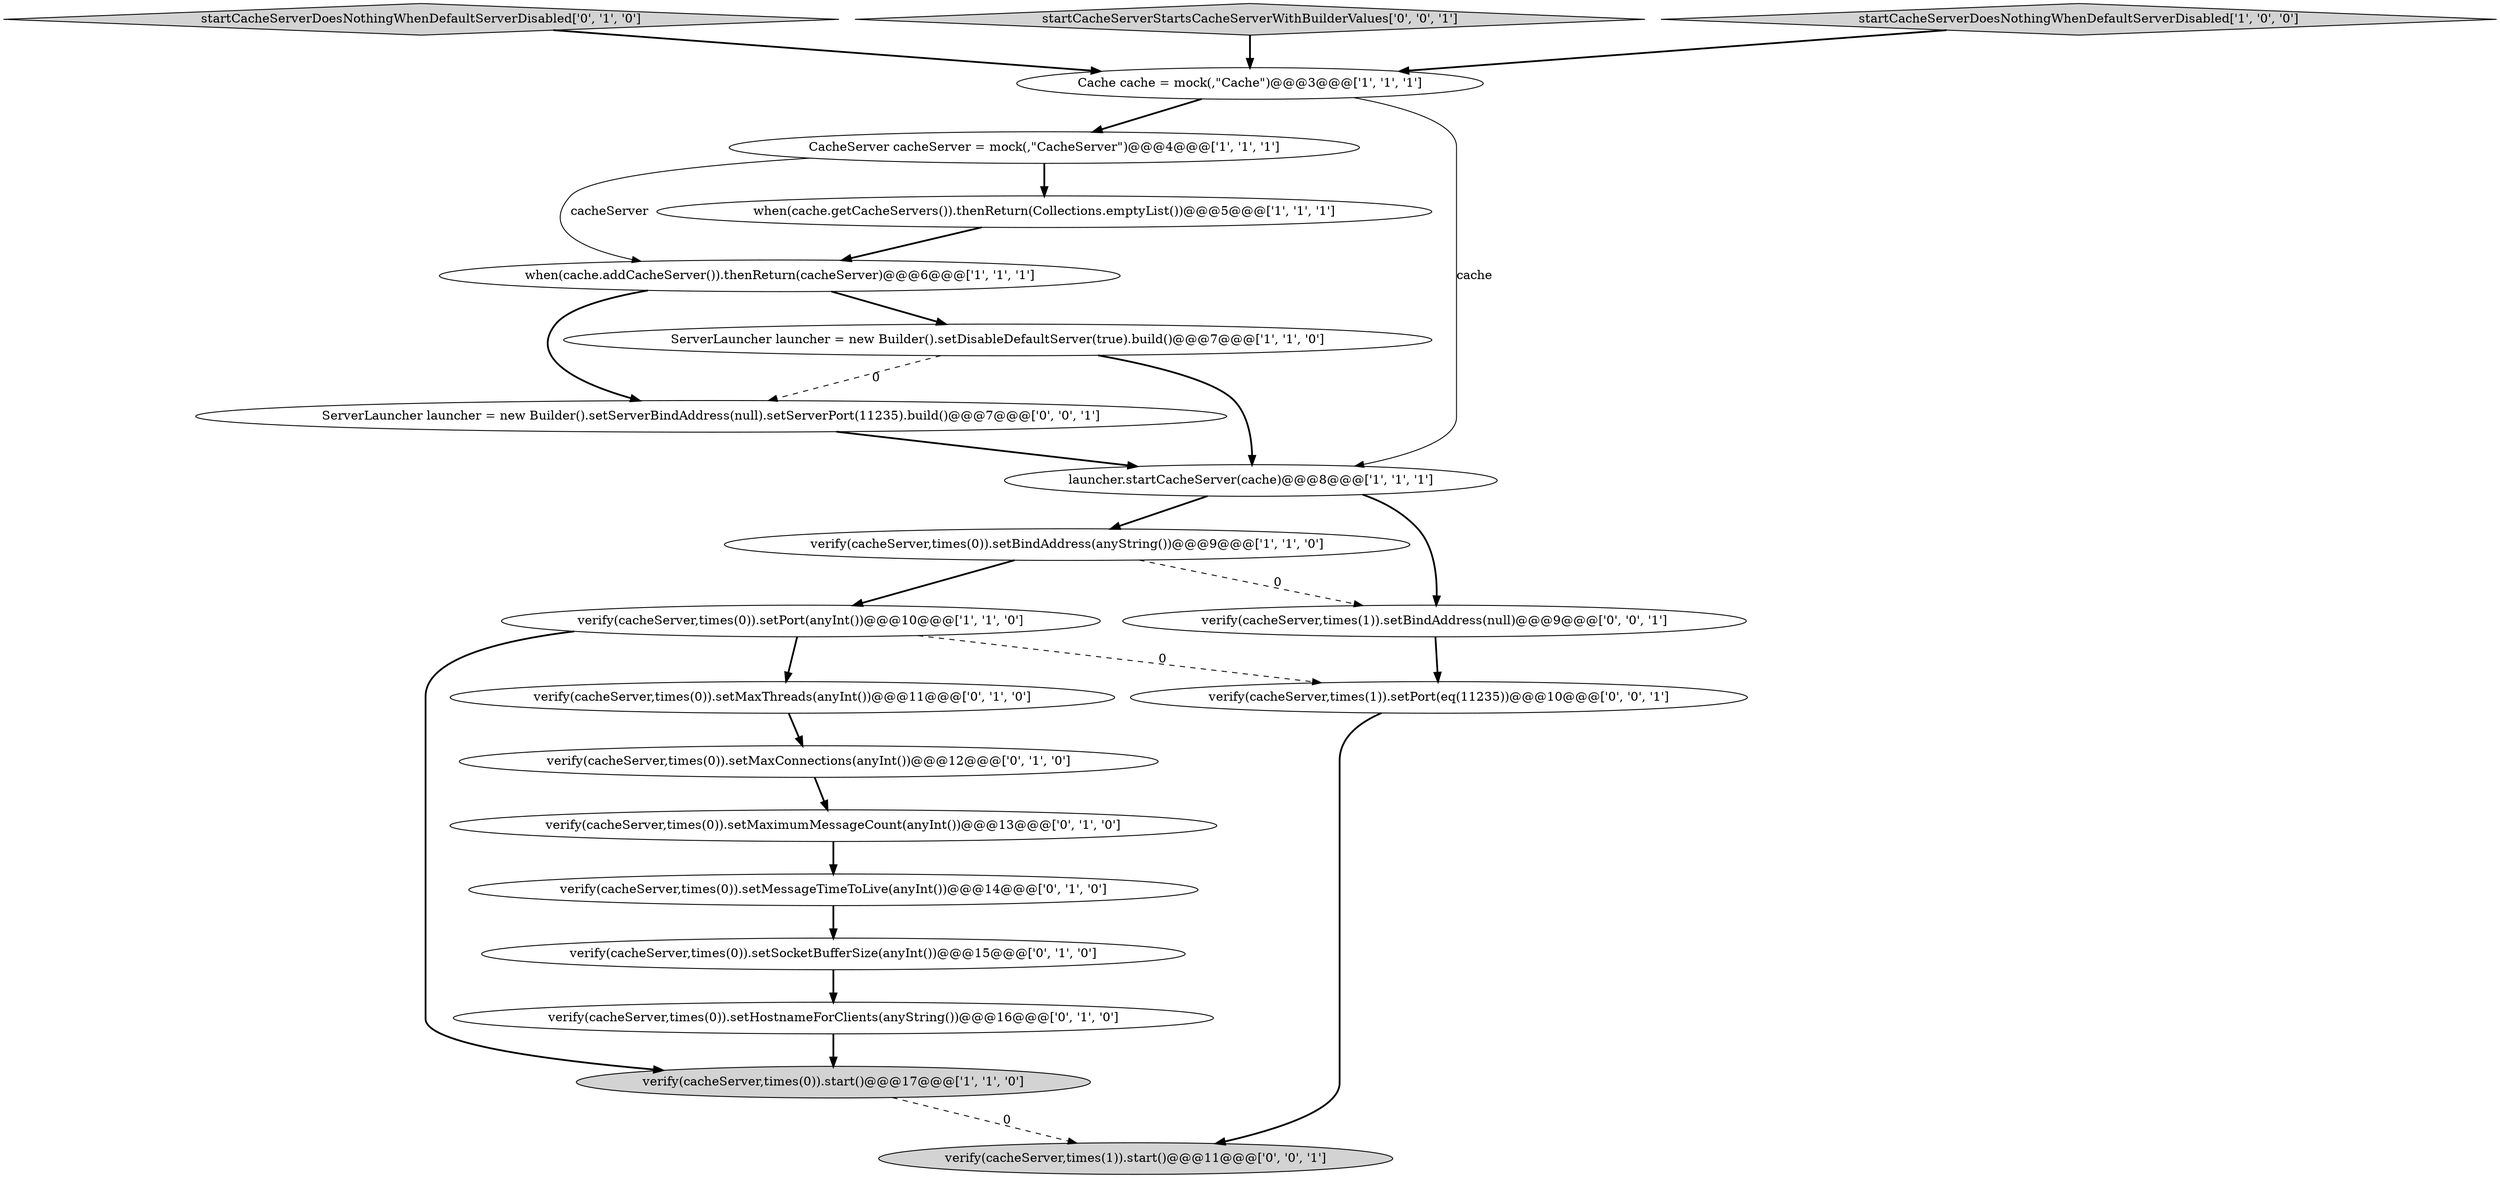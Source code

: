 digraph {
14 [style = filled, label = "verify(cacheServer,times(0)).setMaxThreads(anyInt())@@@11@@@['0', '1', '0']", fillcolor = white, shape = ellipse image = "AAA1AAABBB2BBB"];
1 [style = filled, label = "verify(cacheServer,times(0)).setBindAddress(anyString())@@@9@@@['1', '1', '0']", fillcolor = white, shape = ellipse image = "AAA0AAABBB1BBB"];
15 [style = filled, label = "startCacheServerDoesNothingWhenDefaultServerDisabled['0', '1', '0']", fillcolor = lightgray, shape = diamond image = "AAA0AAABBB2BBB"];
6 [style = filled, label = "Cache cache = mock(,\"Cache\")@@@3@@@['1', '1', '1']", fillcolor = white, shape = ellipse image = "AAA0AAABBB1BBB"];
5 [style = filled, label = "CacheServer cacheServer = mock(,\"CacheServer\")@@@4@@@['1', '1', '1']", fillcolor = white, shape = ellipse image = "AAA0AAABBB1BBB"];
9 [style = filled, label = "ServerLauncher launcher = new Builder().setDisableDefaultServer(true).build()@@@7@@@['1', '1', '0']", fillcolor = white, shape = ellipse image = "AAA0AAABBB1BBB"];
18 [style = filled, label = "startCacheServerStartsCacheServerWithBuilderValues['0', '0', '1']", fillcolor = lightgray, shape = diamond image = "AAA0AAABBB3BBB"];
12 [style = filled, label = "verify(cacheServer,times(0)).setMessageTimeToLive(anyInt())@@@14@@@['0', '1', '0']", fillcolor = white, shape = ellipse image = "AAA1AAABBB2BBB"];
8 [style = filled, label = "verify(cacheServer,times(0)).setPort(anyInt())@@@10@@@['1', '1', '0']", fillcolor = white, shape = ellipse image = "AAA0AAABBB1BBB"];
3 [style = filled, label = "when(cache.addCacheServer()).thenReturn(cacheServer)@@@6@@@['1', '1', '1']", fillcolor = white, shape = ellipse image = "AAA0AAABBB1BBB"];
16 [style = filled, label = "verify(cacheServer,times(0)).setSocketBufferSize(anyInt())@@@15@@@['0', '1', '0']", fillcolor = white, shape = ellipse image = "AAA1AAABBB2BBB"];
2 [style = filled, label = "launcher.startCacheServer(cache)@@@8@@@['1', '1', '1']", fillcolor = white, shape = ellipse image = "AAA0AAABBB1BBB"];
0 [style = filled, label = "when(cache.getCacheServers()).thenReturn(Collections.emptyList())@@@5@@@['1', '1', '1']", fillcolor = white, shape = ellipse image = "AAA0AAABBB1BBB"];
21 [style = filled, label = "verify(cacheServer,times(1)).setBindAddress(null)@@@9@@@['0', '0', '1']", fillcolor = white, shape = ellipse image = "AAA0AAABBB3BBB"];
17 [style = filled, label = "verify(cacheServer,times(1)).setPort(eq(11235))@@@10@@@['0', '0', '1']", fillcolor = white, shape = ellipse image = "AAA0AAABBB3BBB"];
4 [style = filled, label = "verify(cacheServer,times(0)).start()@@@17@@@['1', '1', '0']", fillcolor = lightgray, shape = ellipse image = "AAA0AAABBB1BBB"];
20 [style = filled, label = "verify(cacheServer,times(1)).start()@@@11@@@['0', '0', '1']", fillcolor = lightgray, shape = ellipse image = "AAA0AAABBB3BBB"];
10 [style = filled, label = "verify(cacheServer,times(0)).setHostnameForClients(anyString())@@@16@@@['0', '1', '0']", fillcolor = white, shape = ellipse image = "AAA1AAABBB2BBB"];
13 [style = filled, label = "verify(cacheServer,times(0)).setMaximumMessageCount(anyInt())@@@13@@@['0', '1', '0']", fillcolor = white, shape = ellipse image = "AAA1AAABBB2BBB"];
19 [style = filled, label = "ServerLauncher launcher = new Builder().setServerBindAddress(null).setServerPort(11235).build()@@@7@@@['0', '0', '1']", fillcolor = white, shape = ellipse image = "AAA0AAABBB3BBB"];
11 [style = filled, label = "verify(cacheServer,times(0)).setMaxConnections(anyInt())@@@12@@@['0', '1', '0']", fillcolor = white, shape = ellipse image = "AAA1AAABBB2BBB"];
7 [style = filled, label = "startCacheServerDoesNothingWhenDefaultServerDisabled['1', '0', '0']", fillcolor = lightgray, shape = diamond image = "AAA0AAABBB1BBB"];
8->14 [style = bold, label=""];
8->4 [style = bold, label=""];
6->2 [style = solid, label="cache"];
1->8 [style = bold, label=""];
21->17 [style = bold, label=""];
9->2 [style = bold, label=""];
7->6 [style = bold, label=""];
1->21 [style = dashed, label="0"];
0->3 [style = bold, label=""];
17->20 [style = bold, label=""];
14->11 [style = bold, label=""];
16->10 [style = bold, label=""];
15->6 [style = bold, label=""];
12->16 [style = bold, label=""];
9->19 [style = dashed, label="0"];
13->12 [style = bold, label=""];
5->0 [style = bold, label=""];
10->4 [style = bold, label=""];
3->9 [style = bold, label=""];
2->1 [style = bold, label=""];
3->19 [style = bold, label=""];
11->13 [style = bold, label=""];
6->5 [style = bold, label=""];
4->20 [style = dashed, label="0"];
19->2 [style = bold, label=""];
8->17 [style = dashed, label="0"];
2->21 [style = bold, label=""];
18->6 [style = bold, label=""];
5->3 [style = solid, label="cacheServer"];
}
